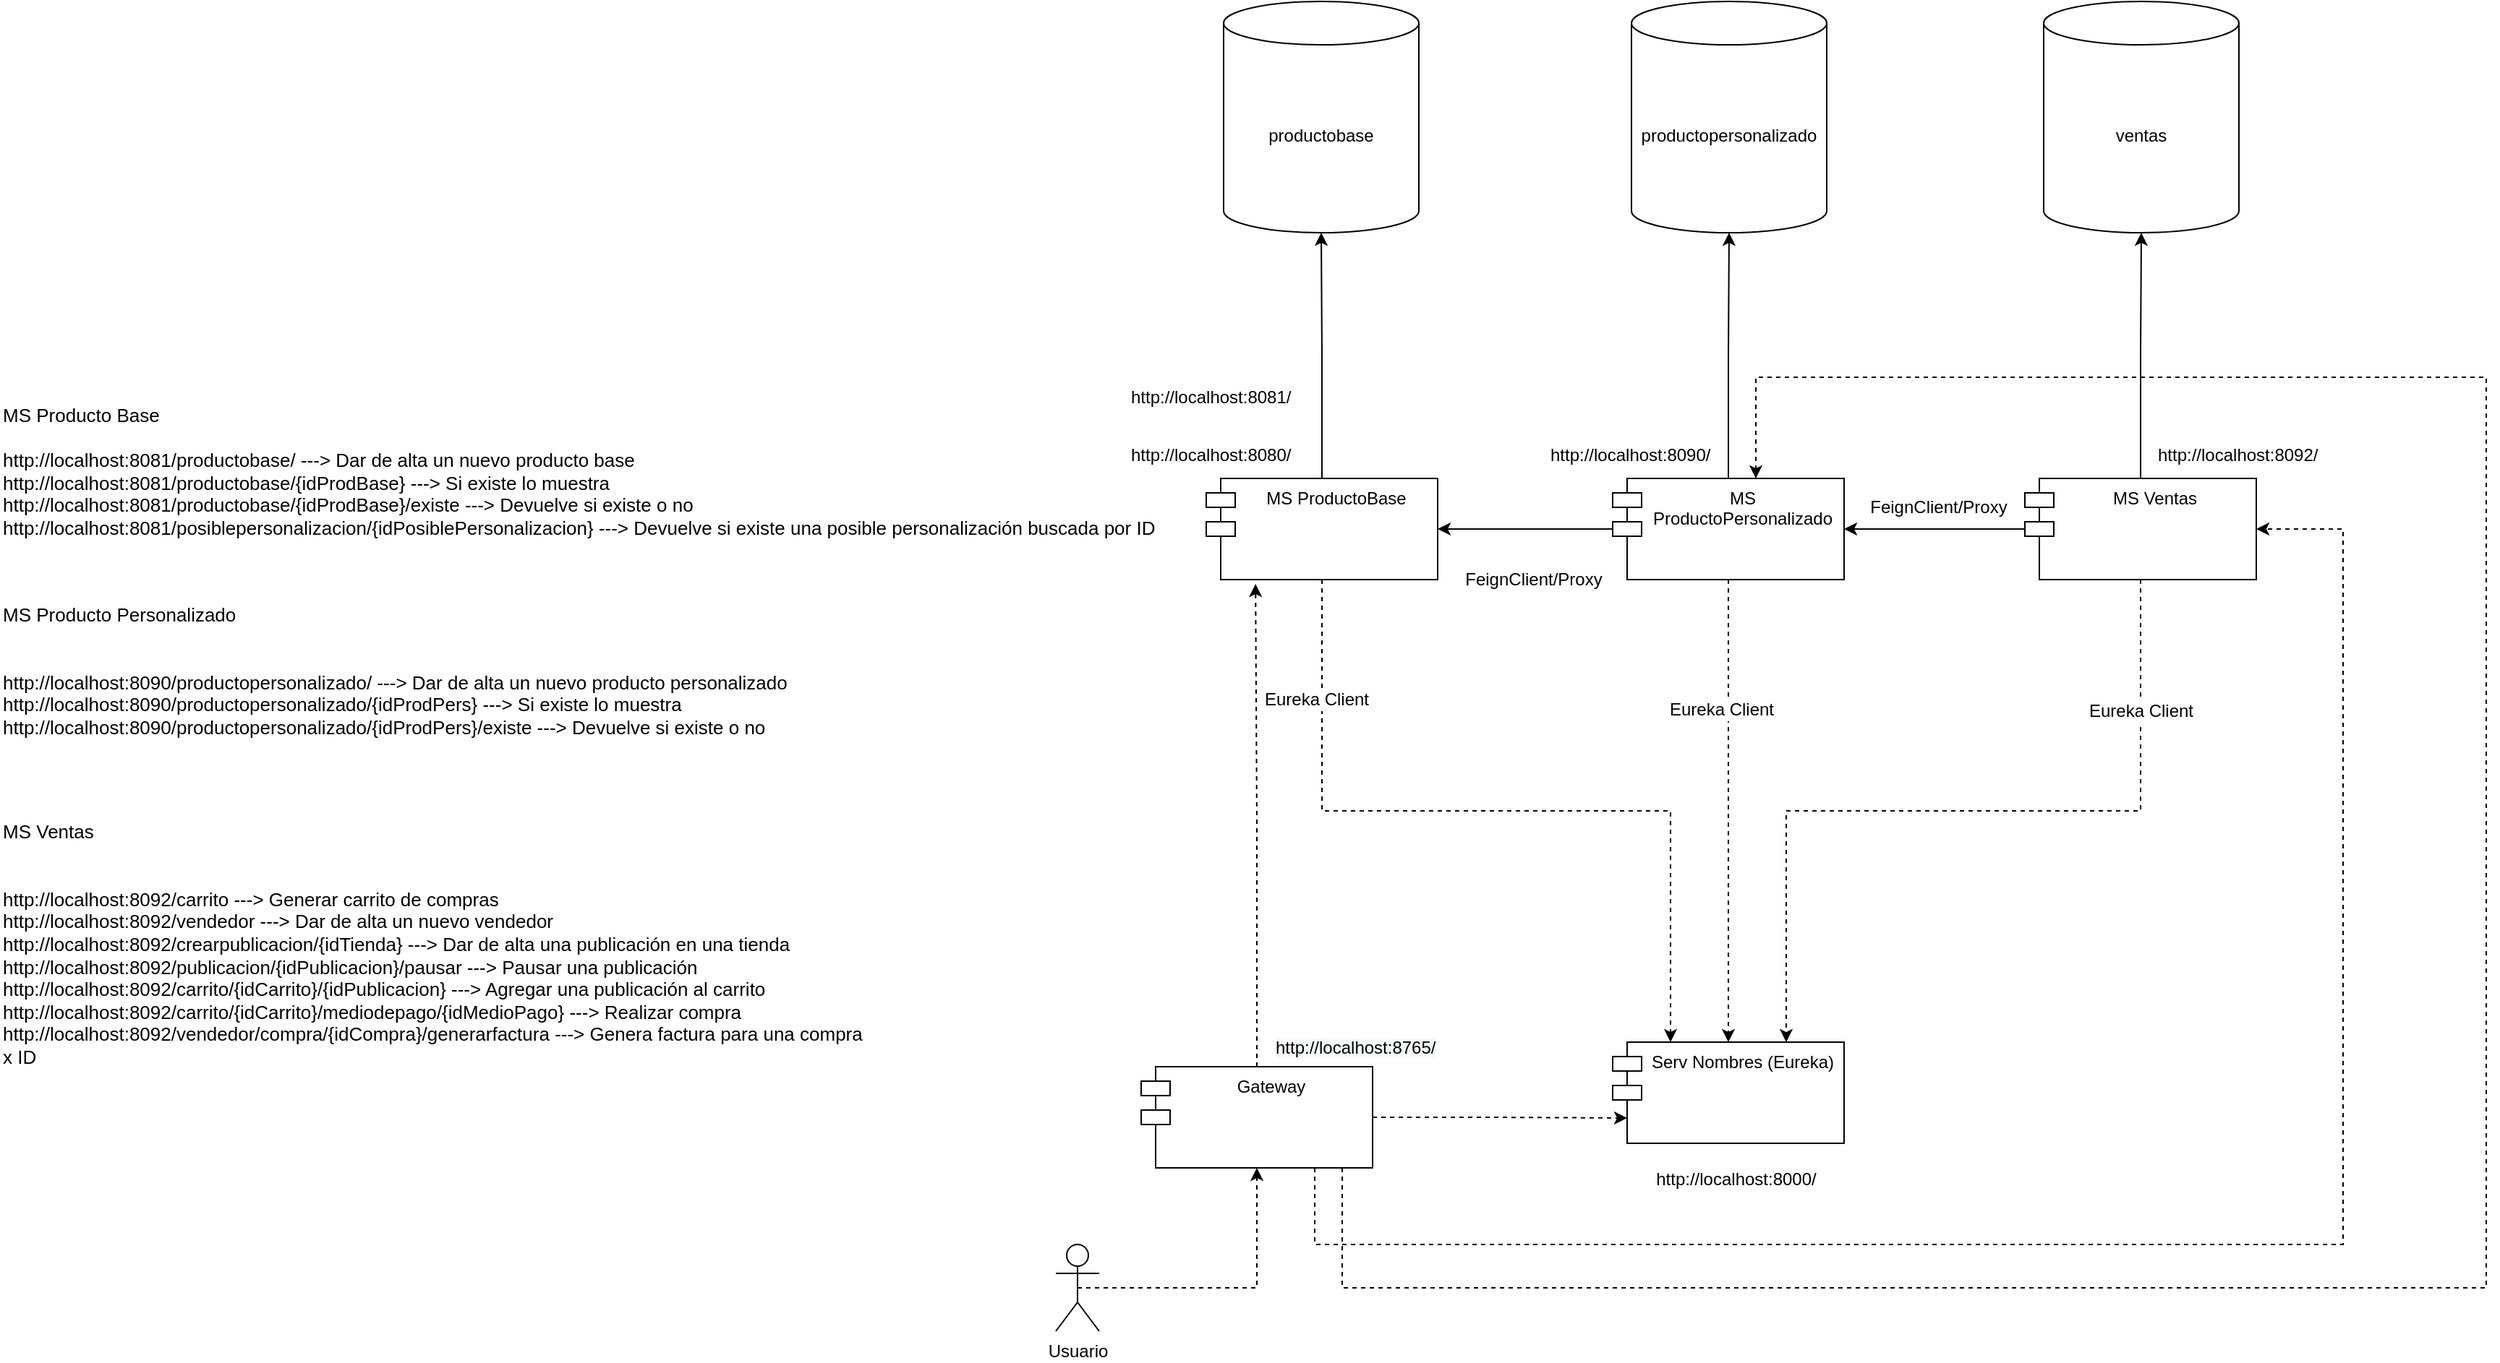 <mxfile version="20.7.4" type="google"><diagram id="tMTotjN_9psVQ9wsM6Xz" name="Página-1"><mxGraphModel dx="2261" dy="1943" grid="1" gridSize="10" guides="1" tooltips="1" connect="1" arrows="1" fold="1" page="1" pageScale="1" pageWidth="827" pageHeight="1169" math="0" shadow="0"><root><mxCell id="0"/><mxCell id="1" parent="0"/><mxCell id="pql8GTGL6PZ52roZpeSH-3" value="Serv Nombres (Eureka)" style="shape=module;align=center;spacingLeft=20;align=center;verticalAlign=top;fontSize=12;" parent="1" vertex="1"><mxGeometry x="615" y="640" width="160" height="70" as="geometry"/></mxCell><mxCell id="pql8GTGL6PZ52roZpeSH-10" value="http://localhost:8000/" style="text;html=1;align=center;verticalAlign=middle;resizable=0;points=[];autosize=1;strokeColor=none;fillColor=none;fontSize=12;" parent="1" vertex="1"><mxGeometry x="635" y="720" width="130" height="30" as="geometry"/></mxCell><mxCell id="pql8GTGL6PZ52roZpeSH-22" style="edgeStyle=orthogonalEdgeStyle;rounded=0;orthogonalLoop=1;jettySize=auto;html=1;exitX=0.5;exitY=1;exitDx=0;exitDy=0;entryX=0.5;entryY=0;entryDx=0;entryDy=0;dashed=1;fontSize=12;" parent="1" source="pql8GTGL6PZ52roZpeSH-11" target="pql8GTGL6PZ52roZpeSH-3" edge="1"><mxGeometry relative="1" as="geometry"/></mxCell><mxCell id="pql8GTGL6PZ52roZpeSH-27" value="Eureka Client" style="edgeLabel;html=1;align=center;verticalAlign=middle;resizable=0;points=[];fontSize=12;" parent="pql8GTGL6PZ52roZpeSH-22" vertex="1" connectable="0"><mxGeometry x="-0.73" y="-1" relative="1" as="geometry"><mxPoint x="-4" y="47" as="offset"/></mxGeometry></mxCell><mxCell id="F60fzJSTXIwuyirU38H8-6" style="edgeStyle=orthogonalEdgeStyle;rounded=0;orthogonalLoop=1;jettySize=auto;html=1;exitX=0.069;exitY=0.5;exitDx=0;exitDy=0;exitPerimeter=0;entryX=1;entryY=0.5;entryDx=0;entryDy=0;fontSize=12;" parent="1" source="pql8GTGL6PZ52roZpeSH-11" target="pql8GTGL6PZ52roZpeSH-14" edge="1"><mxGeometry relative="1" as="geometry"/></mxCell><mxCell id="i0A69fpEHA0uAUhnJmJ4-13" style="edgeStyle=orthogonalEdgeStyle;rounded=0;orthogonalLoop=1;jettySize=auto;html=1;exitX=0.5;exitY=0;exitDx=0;exitDy=0;entryX=0.5;entryY=1;entryDx=0;entryDy=0;entryPerimeter=0;" edge="1" parent="1" source="pql8GTGL6PZ52roZpeSH-11" target="i0A69fpEHA0uAUhnJmJ4-5"><mxGeometry relative="1" as="geometry"/></mxCell><mxCell id="pql8GTGL6PZ52roZpeSH-11" value="MS ProductoPersonalizado" style="shape=module;align=center;spacingLeft=20;align=center;verticalAlign=top;fontSize=12;whiteSpace=wrap;" parent="1" vertex="1"><mxGeometry x="615" y="250" width="160" height="70" as="geometry"/></mxCell><mxCell id="pql8GTGL6PZ52roZpeSH-12" value="http://localhost:8080/" style="text;whiteSpace=wrap;html=1;fontSize=12;" parent="1" vertex="1"><mxGeometry x="280" y="220" width="140" height="40" as="geometry"/></mxCell><mxCell id="pql8GTGL6PZ52roZpeSH-13" value="http://localhost:8081/" style="text;whiteSpace=wrap;html=1;fontSize=12;" parent="1" vertex="1"><mxGeometry x="280" y="180" width="140" height="40" as="geometry"/></mxCell><mxCell id="pql8GTGL6PZ52roZpeSH-21" style="edgeStyle=orthogonalEdgeStyle;rounded=0;orthogonalLoop=1;jettySize=auto;html=1;exitX=0.5;exitY=1;exitDx=0;exitDy=0;entryX=0.25;entryY=0;entryDx=0;entryDy=0;fontSize=12;dashed=1;" parent="1" source="pql8GTGL6PZ52roZpeSH-14" target="pql8GTGL6PZ52roZpeSH-3" edge="1"><mxGeometry relative="1" as="geometry"/></mxCell><mxCell id="pql8GTGL6PZ52roZpeSH-26" value="Eureka Client" style="edgeLabel;html=1;align=center;verticalAlign=middle;resizable=0;points=[];fontSize=12;" parent="pql8GTGL6PZ52roZpeSH-21" vertex="1" connectable="0"><mxGeometry x="-0.706" y="-4" relative="1" as="geometry"><mxPoint as="offset"/></mxGeometry></mxCell><mxCell id="i0A69fpEHA0uAUhnJmJ4-9" style="edgeStyle=orthogonalEdgeStyle;rounded=0;orthogonalLoop=1;jettySize=auto;html=1;exitX=0.5;exitY=0;exitDx=0;exitDy=0;entryX=0.5;entryY=1;entryDx=0;entryDy=0;entryPerimeter=0;" edge="1" parent="1" source="pql8GTGL6PZ52roZpeSH-14" target="i0A69fpEHA0uAUhnJmJ4-7"><mxGeometry relative="1" as="geometry"/></mxCell><mxCell id="pql8GTGL6PZ52roZpeSH-14" value="MS ProductoBase" style="shape=module;align=center;spacingLeft=20;align=center;verticalAlign=top;fontSize=12;" parent="1" vertex="1"><mxGeometry x="334" y="250" width="160" height="70" as="geometry"/></mxCell><mxCell id="pql8GTGL6PZ52roZpeSH-29" style="edgeStyle=orthogonalEdgeStyle;rounded=0;orthogonalLoop=1;jettySize=auto;html=1;dashed=1;fontSize=12;entryX=0;entryY=0.75;entryDx=10;entryDy=0;entryPerimeter=0;" parent="1" source="pql8GTGL6PZ52roZpeSH-15" target="pql8GTGL6PZ52roZpeSH-3" edge="1"><mxGeometry relative="1" as="geometry"><mxPoint x="560" y="760" as="targetPoint"/></mxGeometry></mxCell><mxCell id="pql8GTGL6PZ52roZpeSH-30" style="edgeStyle=orthogonalEdgeStyle;rounded=0;orthogonalLoop=1;jettySize=auto;html=1;exitX=0.5;exitY=0;exitDx=0;exitDy=0;entryX=0.213;entryY=1.043;entryDx=0;entryDy=0;entryPerimeter=0;dashed=1;fontSize=12;" parent="1" source="pql8GTGL6PZ52roZpeSH-15" target="pql8GTGL6PZ52roZpeSH-14" edge="1"><mxGeometry relative="1" as="geometry"/></mxCell><mxCell id="pql8GTGL6PZ52roZpeSH-32" style="edgeStyle=orthogonalEdgeStyle;rounded=0;orthogonalLoop=1;jettySize=auto;html=1;exitX=0.75;exitY=1;exitDx=0;exitDy=0;dashed=1;fontSize=12;entryX=0.5;entryY=0;entryDx=0;entryDy=0;" parent="1" edge="1"><mxGeometry relative="1" as="geometry"><mxPoint x="714" y="250" as="targetPoint"/><Array as="points"><mxPoint x="428" y="810"/><mxPoint x="1219" y="810"/><mxPoint x="1219" y="180"/><mxPoint x="714" y="180"/></Array><mxPoint x="428" y="727" as="sourcePoint"/></mxGeometry></mxCell><mxCell id="pql8GTGL6PZ52roZpeSH-33" style="edgeStyle=orthogonalEdgeStyle;rounded=0;orthogonalLoop=1;jettySize=auto;html=1;exitX=0.75;exitY=1;exitDx=0;exitDy=0;entryX=1;entryY=0.5;entryDx=0;entryDy=0;dashed=1;fontSize=12;" parent="1" source="pql8GTGL6PZ52roZpeSH-15" target="pql8GTGL6PZ52roZpeSH-16" edge="1"><mxGeometry relative="1" as="geometry"><Array as="points"><mxPoint x="409" y="780"/><mxPoint x="1120" y="780"/><mxPoint x="1120" y="285"/></Array></mxGeometry></mxCell><mxCell id="pql8GTGL6PZ52roZpeSH-15" value="Gateway" style="shape=module;align=center;spacingLeft=20;align=center;verticalAlign=top;fontSize=12;" parent="1" vertex="1"><mxGeometry x="289" y="657" width="160" height="70" as="geometry"/></mxCell><mxCell id="pql8GTGL6PZ52roZpeSH-25" style="edgeStyle=orthogonalEdgeStyle;rounded=0;orthogonalLoop=1;jettySize=auto;html=1;exitX=0.5;exitY=1;exitDx=0;exitDy=0;entryX=0.75;entryY=0;entryDx=0;entryDy=0;dashed=1;fontSize=12;" parent="1" source="pql8GTGL6PZ52roZpeSH-16" target="pql8GTGL6PZ52roZpeSH-3" edge="1"><mxGeometry relative="1" as="geometry"/></mxCell><mxCell id="pql8GTGL6PZ52roZpeSH-28" value="Eureka Client" style="edgeLabel;html=1;align=center;verticalAlign=middle;resizable=0;points=[];fontSize=12;" parent="pql8GTGL6PZ52roZpeSH-25" vertex="1" connectable="0"><mxGeometry x="-0.835" y="-1" relative="1" as="geometry"><mxPoint x="1" y="44" as="offset"/></mxGeometry></mxCell><mxCell id="F60fzJSTXIwuyirU38H8-7" style="edgeStyle=orthogonalEdgeStyle;rounded=0;orthogonalLoop=1;jettySize=auto;html=1;exitX=0;exitY=0;exitDx=0;exitDy=35;exitPerimeter=0;entryX=1;entryY=0.5;entryDx=0;entryDy=0;fontSize=12;" parent="1" source="pql8GTGL6PZ52roZpeSH-16" target="pql8GTGL6PZ52roZpeSH-11" edge="1"><mxGeometry relative="1" as="geometry"/></mxCell><mxCell id="i0A69fpEHA0uAUhnJmJ4-14" style="edgeStyle=orthogonalEdgeStyle;rounded=0;orthogonalLoop=1;jettySize=auto;html=1;exitX=0.5;exitY=0;exitDx=0;exitDy=0;entryX=0.5;entryY=1;entryDx=0;entryDy=0;entryPerimeter=0;" edge="1" parent="1" source="pql8GTGL6PZ52roZpeSH-16" target="i0A69fpEHA0uAUhnJmJ4-8"><mxGeometry relative="1" as="geometry"/></mxCell><mxCell id="pql8GTGL6PZ52roZpeSH-16" value="MS Ventas" style="shape=module;align=center;spacingLeft=20;align=center;verticalAlign=top;fontSize=12;whiteSpace=wrap;" parent="1" vertex="1"><mxGeometry x="900" y="250" width="160" height="70" as="geometry"/></mxCell><mxCell id="pql8GTGL6PZ52roZpeSH-19" value="http://localhost:8090/" style="text;whiteSpace=wrap;html=1;fontSize=12;" parent="1" vertex="1"><mxGeometry x="570" y="220" width="140" height="40" as="geometry"/></mxCell><mxCell id="pql8GTGL6PZ52roZpeSH-20" value="http://localhost:8092/" style="text;whiteSpace=wrap;html=1;fontSize=12;" parent="1" vertex="1"><mxGeometry x="990" y="220" width="140" height="40" as="geometry"/></mxCell><mxCell id="pql8GTGL6PZ52roZpeSH-41" style="edgeStyle=orthogonalEdgeStyle;rounded=0;orthogonalLoop=1;jettySize=auto;html=1;exitX=0.5;exitY=0.5;exitDx=0;exitDy=0;exitPerimeter=0;dashed=1;fontSize=12;" parent="1" source="pql8GTGL6PZ52roZpeSH-36" target="pql8GTGL6PZ52roZpeSH-15" edge="1"><mxGeometry relative="1" as="geometry"/></mxCell><mxCell id="pql8GTGL6PZ52roZpeSH-36" value="Usuario&lt;br&gt;" style="shape=umlActor;verticalLabelPosition=bottom;verticalAlign=top;html=1;outlineConnect=0;fontSize=12;" parent="1" vertex="1"><mxGeometry x="230" y="780" width="30" height="60" as="geometry"/></mxCell><mxCell id="pql8GTGL6PZ52roZpeSH-42" value="&lt;span style=&quot;color: rgb(0, 0, 0); font-family: Helvetica; font-size: 12px; font-style: normal; font-variant-ligatures: normal; font-variant-caps: normal; font-weight: 400; letter-spacing: normal; orphans: 2; text-align: center; text-indent: 0px; text-transform: none; widows: 2; word-spacing: 0px; -webkit-text-stroke-width: 0px; background-color: rgb(248, 249, 250); text-decoration-thickness: initial; text-decoration-style: initial; text-decoration-color: initial; float: none; display: inline !important;&quot;&gt;http://localhost:8765/&lt;/span&gt;" style="text;whiteSpace=wrap;html=1;fontSize=12;" parent="1" vertex="1"><mxGeometry x="380" y="630" width="140" height="40" as="geometry"/></mxCell><mxCell id="F60fzJSTXIwuyirU38H8-9" value="FeignClient/Proxy" style="edgeLabel;html=1;align=center;verticalAlign=middle;resizable=0;points=[];fontSize=12;" parent="1" connectable="0" vertex="1"><mxGeometry x="560.0" y="319.996" as="geometry"/></mxCell><mxCell id="F60fzJSTXIwuyirU38H8-10" value="FeignClient/Proxy" style="edgeLabel;html=1;align=center;verticalAlign=middle;resizable=0;points=[];fontSize=12;" parent="1" connectable="0" vertex="1"><mxGeometry x="840.0" y="269.616" as="geometry"/></mxCell><mxCell id="Dx92VYNWst9g0JFnKCHt-1" value="&lt;div style=&quot;font-size: 13px;&quot;&gt;MS Producto Base&lt;/div&gt;&lt;div style=&quot;font-size: 13px;&quot;&gt;&lt;br style=&quot;font-size: 13px;&quot;&gt;&lt;/div&gt;&lt;div style=&quot;font-size: 13px;&quot;&gt;http://localhost:8081/productobase/ ---&amp;gt; Dar de alta un nuevo producto base&lt;/div&gt;&lt;div style=&quot;font-size: 13px;&quot;&gt;http://localhost:8081/productobase/{idProdBase} ---&amp;gt; Si existe lo muestra&lt;/div&gt;&lt;div style=&quot;font-size: 13px;&quot;&gt;http://localhost:8081/productobase/{idProdBase}/existe ---&amp;gt; Devuelve si existe o no&lt;/div&gt;&lt;div style=&quot;font-size: 13px;&quot;&gt;http://localhost:8081/posiblepersonalizacion/{idPosiblePersonalizacion} ---&amp;gt; Devuelve si existe una posible personalización buscada por ID&lt;/div&gt;" style="text;html=1;align=left;verticalAlign=middle;resizable=0;points=[];autosize=1;strokeColor=none;fillColor=none;fontSize=13;" parent="1" vertex="1"><mxGeometry x="-500" y="190" width="820" height="110" as="geometry"/></mxCell><mxCell id="Dx92VYNWst9g0JFnKCHt-2" value="MS Producto Personalizado&lt;br style=&quot;font-size: 13px;&quot;&gt;&lt;br style=&quot;font-size: 13px;&quot;&gt;&lt;br style=&quot;font-size: 13px;&quot;&gt;http://localhost:8090/productopersonalizado/ ---&amp;gt; Dar de alta un nuevo producto personalizado&lt;br style=&quot;font-size: 13px;&quot;&gt;http://localhost:8090/productopersonalizado/{idProdPers} ---&amp;gt; Si existe lo muestra&lt;br style=&quot;font-size: 13px;&quot;&gt;http://localhost:8090/productopersonalizado/{idProdPers}/existe ---&amp;gt; Devuelve si existe o no" style="text;whiteSpace=wrap;html=1;fontSize=13;" parent="1" vertex="1"><mxGeometry x="-500" y="330" width="610" height="120" as="geometry"/></mxCell><mxCell id="Dx92VYNWst9g0JFnKCHt-3" value="MS Ventas&lt;br style=&quot;font-size: 13px;&quot;&gt;&lt;br style=&quot;font-size: 13px;&quot;&gt;&lt;br style=&quot;font-size: 13px;&quot;&gt;http://localhost:8092/carrito ---&amp;gt; Generar carrito de compras&lt;br style=&quot;font-size: 13px;&quot;&gt;http://localhost:8092/vendedor ---&amp;gt; Dar de alta un nuevo vendedor&lt;br style=&quot;font-size: 13px;&quot;&gt;http://localhost:8092/crearpublicacion/{idTienda} ---&amp;gt; Dar de alta una publicación en una tienda&lt;br style=&quot;font-size: 13px;&quot;&gt;http://localhost:8092/publicacion/{idPublicacion}/pausar ---&amp;gt; Pausar una publicación&lt;br style=&quot;font-size: 13px;&quot;&gt;http://localhost:8092/carrito/{idCarrito}/{idPublicacion} ---&amp;gt; Agregar una publicación al carrito&lt;br style=&quot;font-size: 13px;&quot;&gt;http://localhost:8092/carrito/{idCarrito}/mediodepago/{idMedioPago} ---&amp;gt; Realizar compra&lt;br style=&quot;font-size: 13px;&quot;&gt;http://localhost:8092/vendedor/compra/{idCompra}/generarfactura ---&amp;gt; Genera factura para una compra x ID" style="text;whiteSpace=wrap;html=1;fontSize=13;" parent="1" vertex="1"><mxGeometry x="-500" y="480" width="600" height="180" as="geometry"/></mxCell><mxCell id="i0A69fpEHA0uAUhnJmJ4-5" value="productopersonalizado" style="shape=cylinder3;whiteSpace=wrap;html=1;boundedLbl=1;backgroundOutline=1;size=15;verticalAlign=middle;horizontal=1;" vertex="1" parent="1"><mxGeometry x="628" y="-80" width="135" height="160" as="geometry"/></mxCell><mxCell id="i0A69fpEHA0uAUhnJmJ4-7" value="productobase" style="shape=cylinder3;whiteSpace=wrap;html=1;boundedLbl=1;backgroundOutline=1;size=15;verticalAlign=middle;horizontal=1;" vertex="1" parent="1"><mxGeometry x="346" y="-80" width="135" height="160" as="geometry"/></mxCell><mxCell id="i0A69fpEHA0uAUhnJmJ4-8" value="ventas" style="shape=cylinder3;whiteSpace=wrap;html=1;boundedLbl=1;backgroundOutline=1;size=15;verticalAlign=middle;horizontal=1;" vertex="1" parent="1"><mxGeometry x="913" y="-80" width="135" height="160" as="geometry"/></mxCell></root></mxGraphModel></diagram></mxfile>